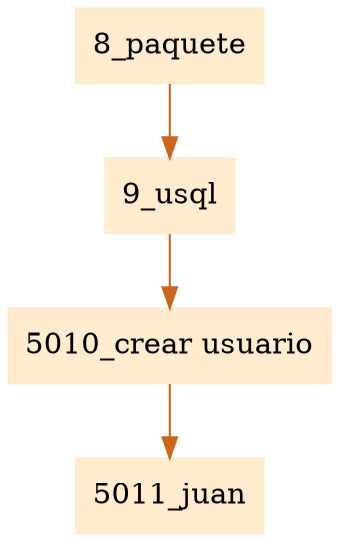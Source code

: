 digraph G {node[shape=box, style=filled, color=blanchedalmond]; edge[color=chocolate3];rankdir=UD 

"8_paquete"->"9_usql""9_usql"->"5010_crear usuario""5010_crear usuario"->"5011_juan"

}

